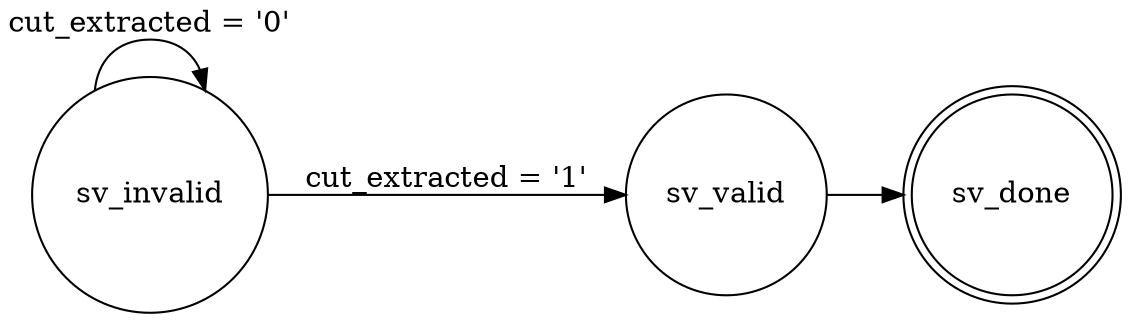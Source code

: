 digraph finite_state_machine {
	rankdir=LR;
	size="8,5"
	node [shape = doublecircle]; sv_done;
	node [shape = circle];
	sv_invalid -> sv_valid   [ label = "cut_extracted = '1'" ];
	sv_invalid -> sv_invalid [ label = "cut_extracted = '0'" ];
	sv_valid   -> sv_done;
}

